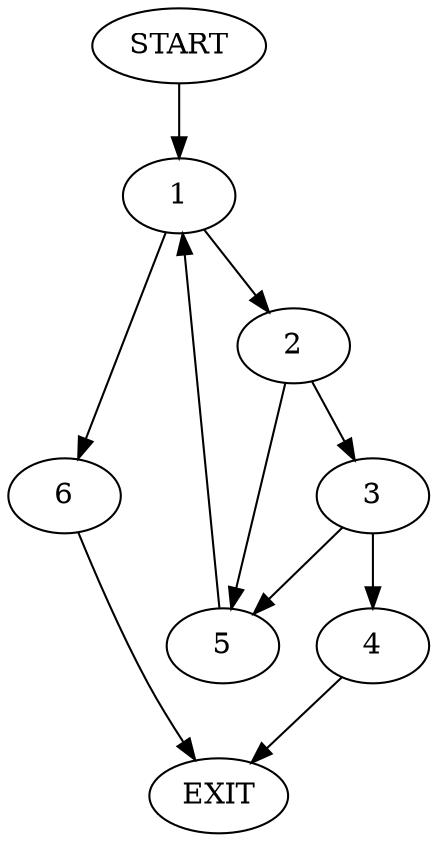 digraph { 
0 [label="START"];
1;
2;
3;
4;
5;
6;
7[label="EXIT"];
0 -> 1;
1 -> 2;
1 -> 6;
2 -> 3;
2 -> 5;
3 -> 4;
3 -> 5;
4 -> 7;
5 -> 1;
6 -> 7;
}